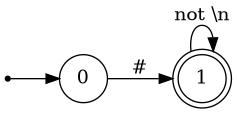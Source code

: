 @startuml

digraph NumeralRecognizer {
  rankdir = LR;

  node [shape = point]; start
  node [shape = doublecircle] 1
  node [shape = circle]

  start -> 0;
  0 -> 1 [label = "#"]
  1 -> 1 [label = "not \\n"]
}

@enduml
